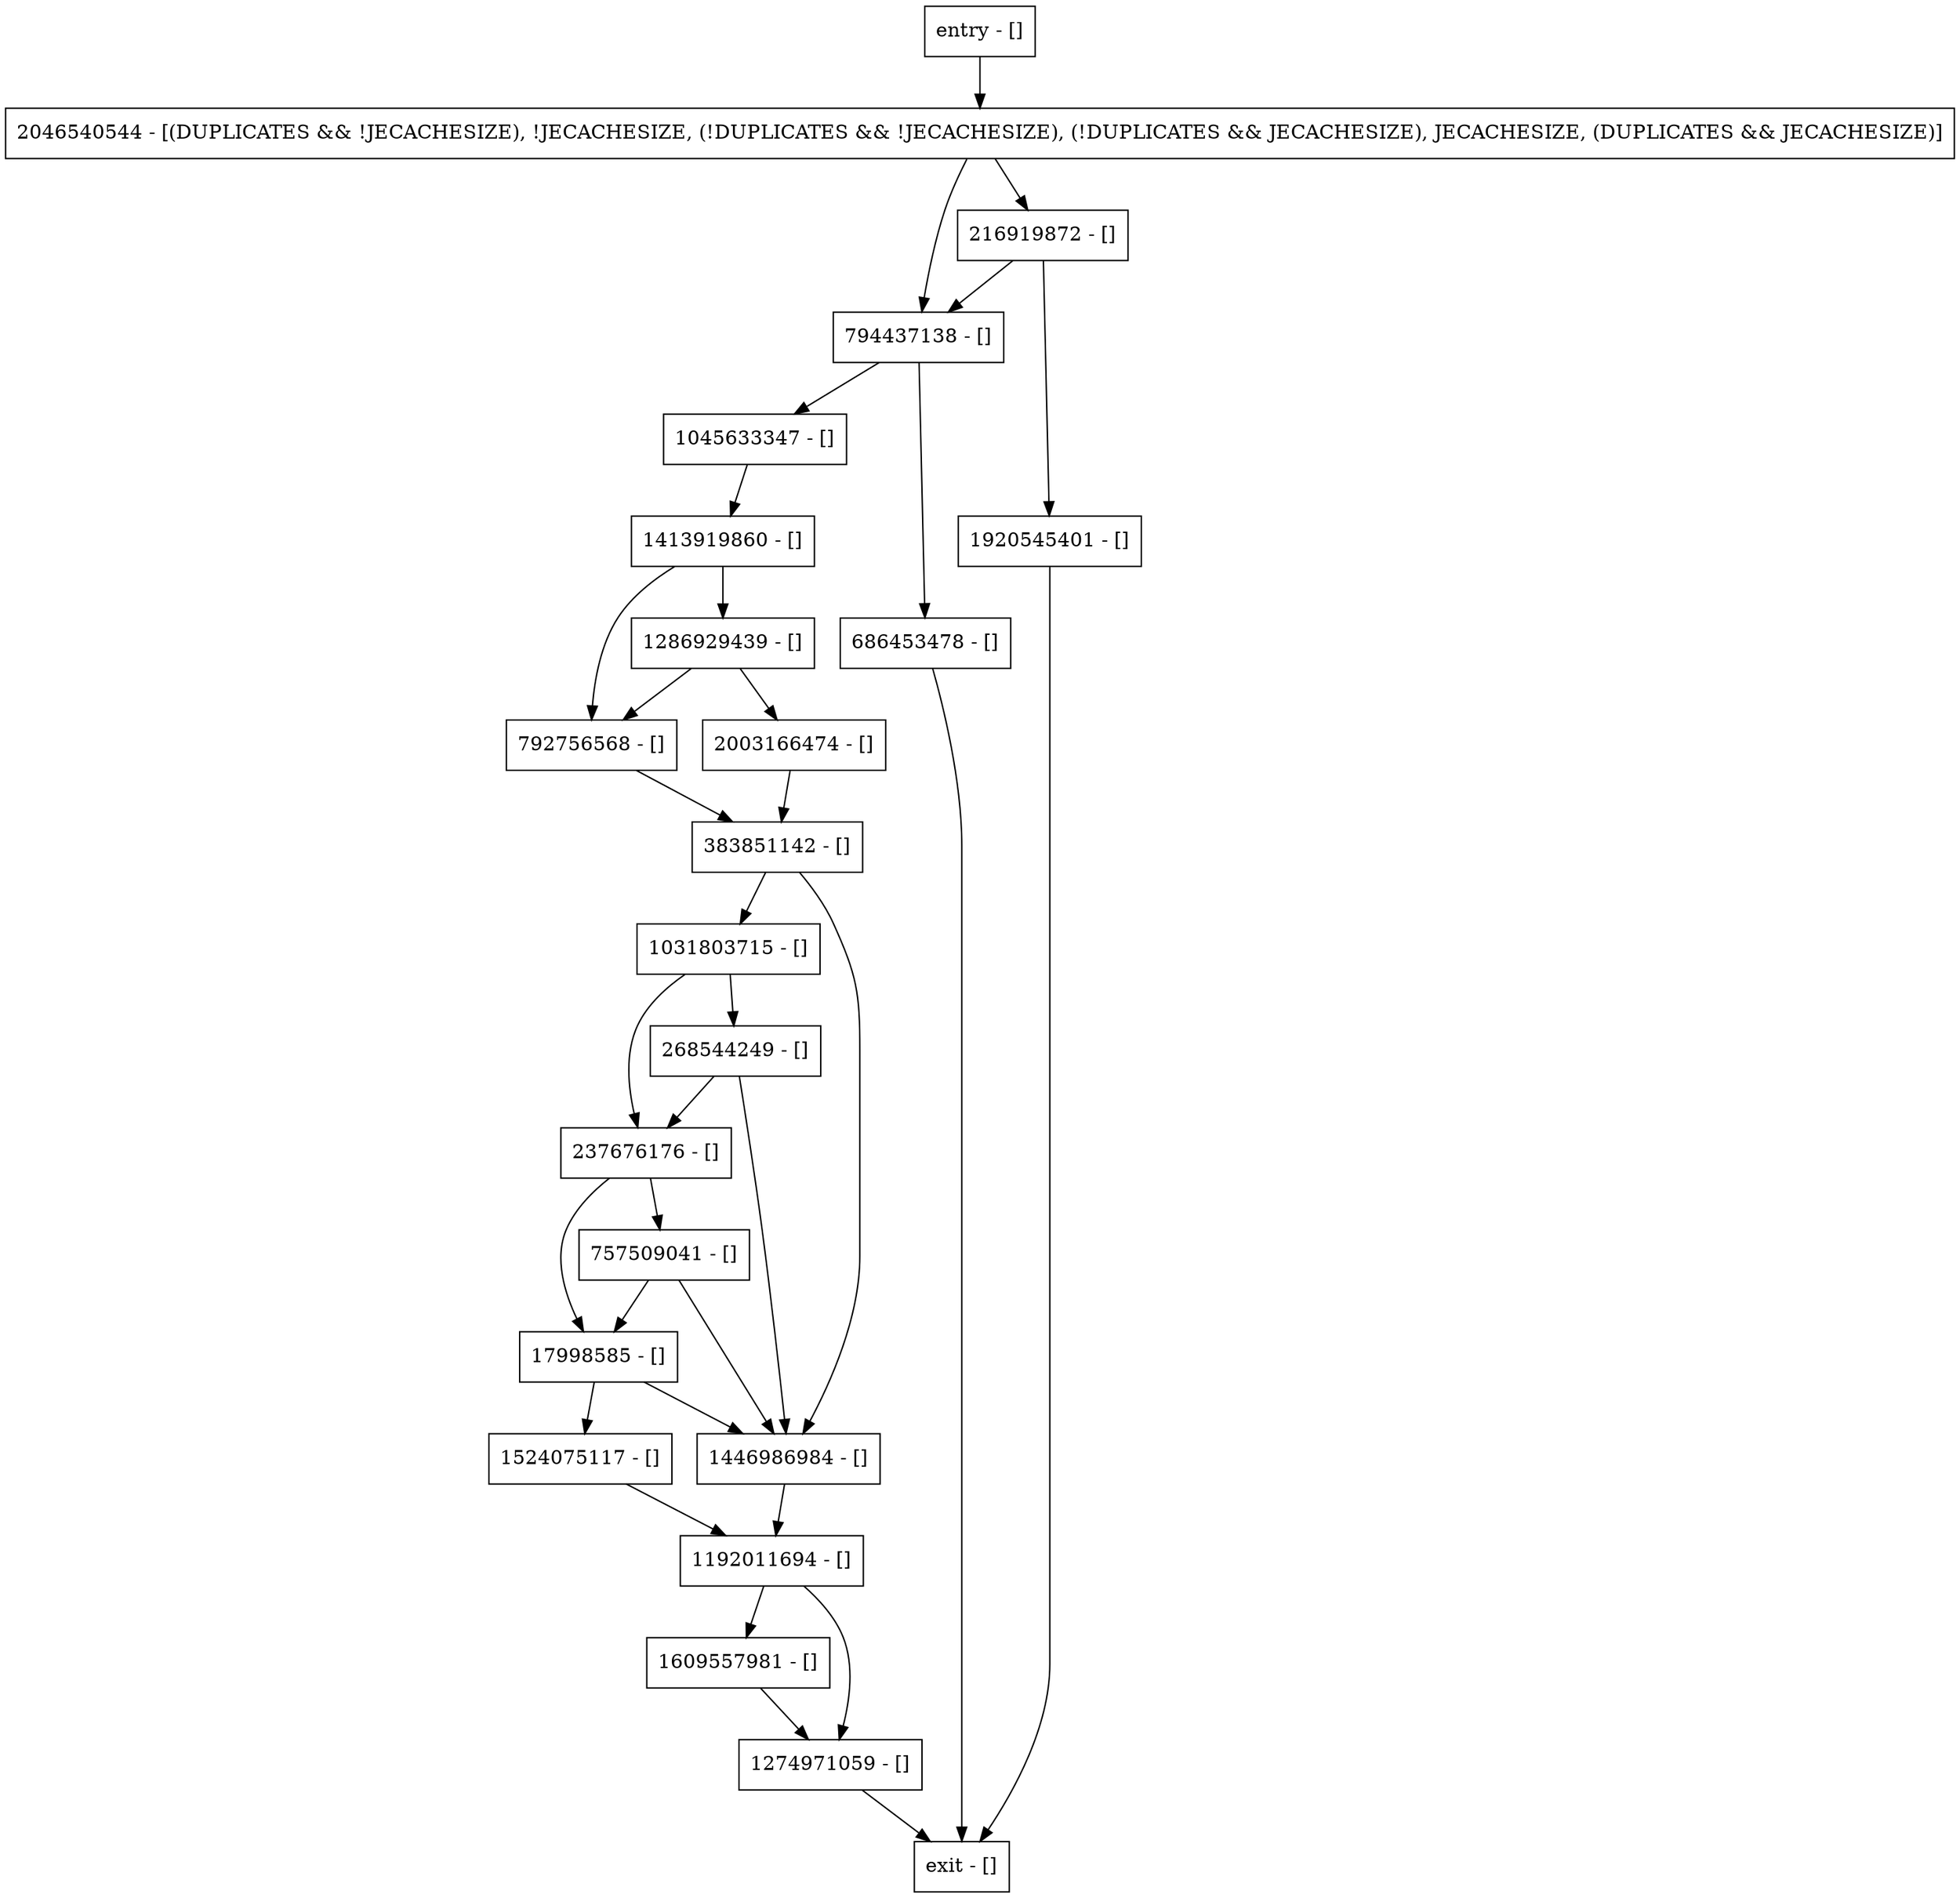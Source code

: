 digraph init {
node [shape=record];
1031803715 [label="1031803715 - []"];
792756568 [label="792756568 - []"];
1609557981 [label="1609557981 - []"];
1286929439 [label="1286929439 - []"];
237676176 [label="237676176 - []"];
1413919860 [label="1413919860 - []"];
1274971059 [label="1274971059 - []"];
1192011694 [label="1192011694 - []"];
794437138 [label="794437138 - []"];
1524075117 [label="1524075117 - []"];
216919872 [label="216919872 - []"];
757509041 [label="757509041 - []"];
entry [label="entry - []"];
exit [label="exit - []"];
1920545401 [label="1920545401 - []"];
17998585 [label="17998585 - []"];
2003166474 [label="2003166474 - []"];
1446986984 [label="1446986984 - []"];
268544249 [label="268544249 - []"];
1045633347 [label="1045633347 - []"];
686453478 [label="686453478 - []"];
2046540544 [label="2046540544 - [(DUPLICATES && !JECACHESIZE), !JECACHESIZE, (!DUPLICATES && !JECACHESIZE), (!DUPLICATES && JECACHESIZE), JECACHESIZE, (DUPLICATES && JECACHESIZE)]"];
383851142 [label="383851142 - []"];
entry;
exit;
1031803715 -> 268544249;
1031803715 -> 237676176;
792756568 -> 383851142;
1609557981 -> 1274971059;
1286929439 -> 792756568;
1286929439 -> 2003166474;
237676176 -> 757509041;
237676176 -> 17998585;
1413919860 -> 792756568;
1413919860 -> 1286929439;
1274971059 -> exit;
1192011694 -> 1609557981;
1192011694 -> 1274971059;
794437138 -> 1045633347;
794437138 -> 686453478;
1524075117 -> 1192011694;
216919872 -> 1920545401;
216919872 -> 794437138;
757509041 -> 17998585;
757509041 -> 1446986984;
entry -> 2046540544;
1920545401 -> exit;
17998585 -> 1446986984;
17998585 -> 1524075117;
2003166474 -> 383851142;
1446986984 -> 1192011694;
268544249 -> 1446986984;
268544249 -> 237676176;
1045633347 -> 1413919860;
686453478 -> exit;
2046540544 -> 216919872;
2046540544 -> 794437138;
383851142 -> 1031803715;
383851142 -> 1446986984;
}
